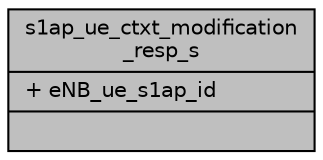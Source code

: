 digraph "s1ap_ue_ctxt_modification_resp_s"
{
 // LATEX_PDF_SIZE
  edge [fontname="Helvetica",fontsize="10",labelfontname="Helvetica",labelfontsize="10"];
  node [fontname="Helvetica",fontsize="10",shape=record];
  Node1 [label="{s1ap_ue_ctxt_modification\l_resp_s\n|+ eNB_ue_s1ap_id\l|}",height=0.2,width=0.4,color="black", fillcolor="grey75", style="filled", fontcolor="black",tooltip=" "];
}
